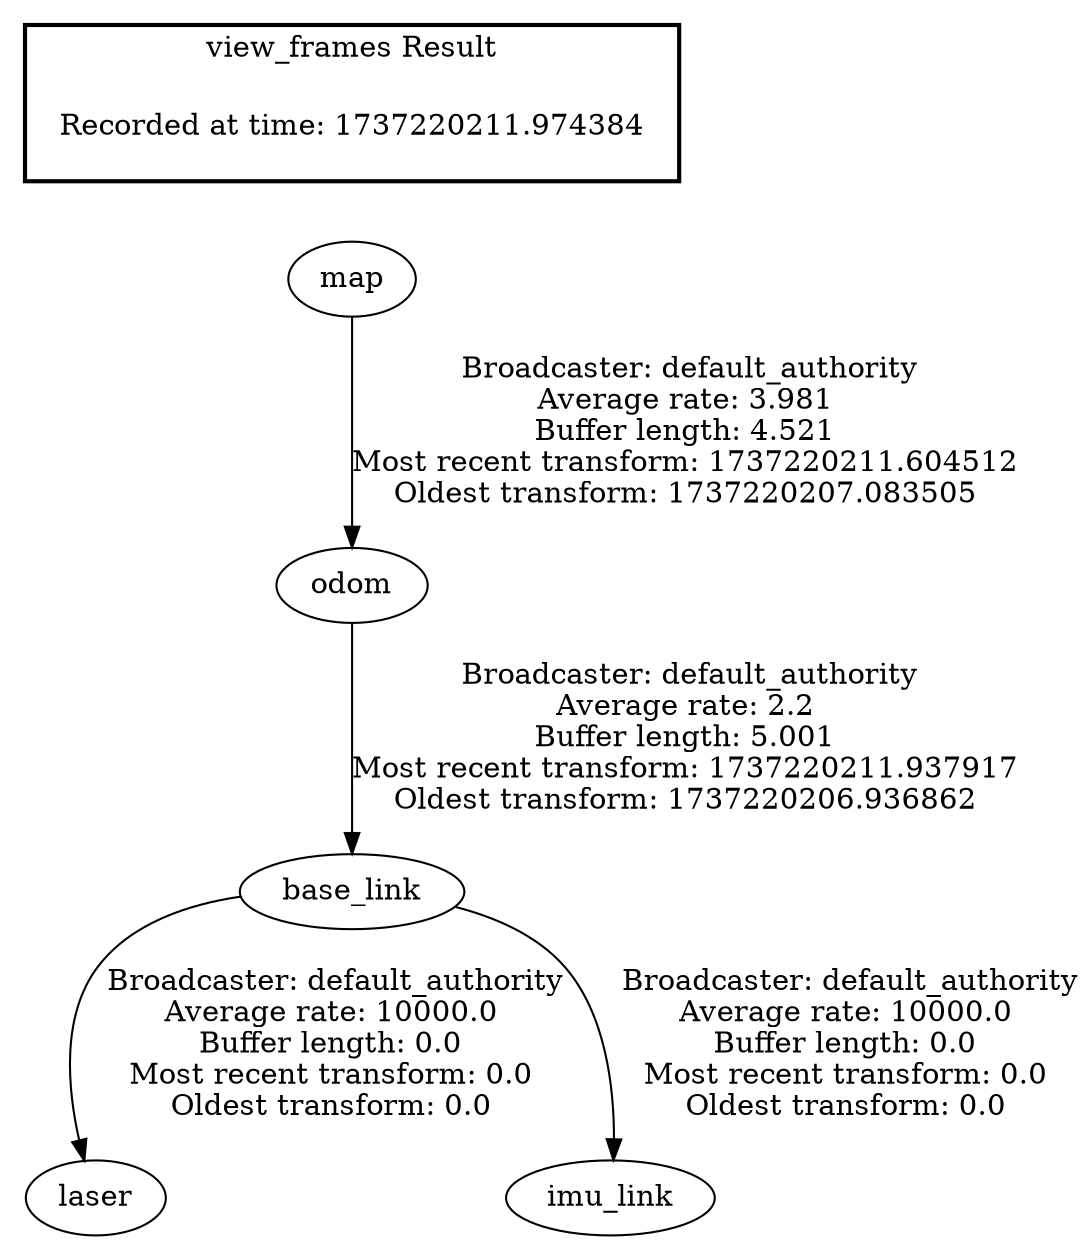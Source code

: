 digraph G {
"base_link" -> "laser"[label=" Broadcaster: default_authority\nAverage rate: 10000.0\nBuffer length: 0.0\nMost recent transform: 0.0\nOldest transform: 0.0\n"];
"odom" -> "base_link"[label=" Broadcaster: default_authority\nAverage rate: 2.2\nBuffer length: 5.001\nMost recent transform: 1737220211.937917\nOldest transform: 1737220206.936862\n"];
"base_link" -> "imu_link"[label=" Broadcaster: default_authority\nAverage rate: 10000.0\nBuffer length: 0.0\nMost recent transform: 0.0\nOldest transform: 0.0\n"];
"map" -> "odom"[label=" Broadcaster: default_authority\nAverage rate: 3.981\nBuffer length: 4.521\nMost recent transform: 1737220211.604512\nOldest transform: 1737220207.083505\n"];
edge [style=invis];
 subgraph cluster_legend { style=bold; color=black; label ="view_frames Result";
"Recorded at time: 1737220211.974384"[ shape=plaintext ] ;
}->"map";
}